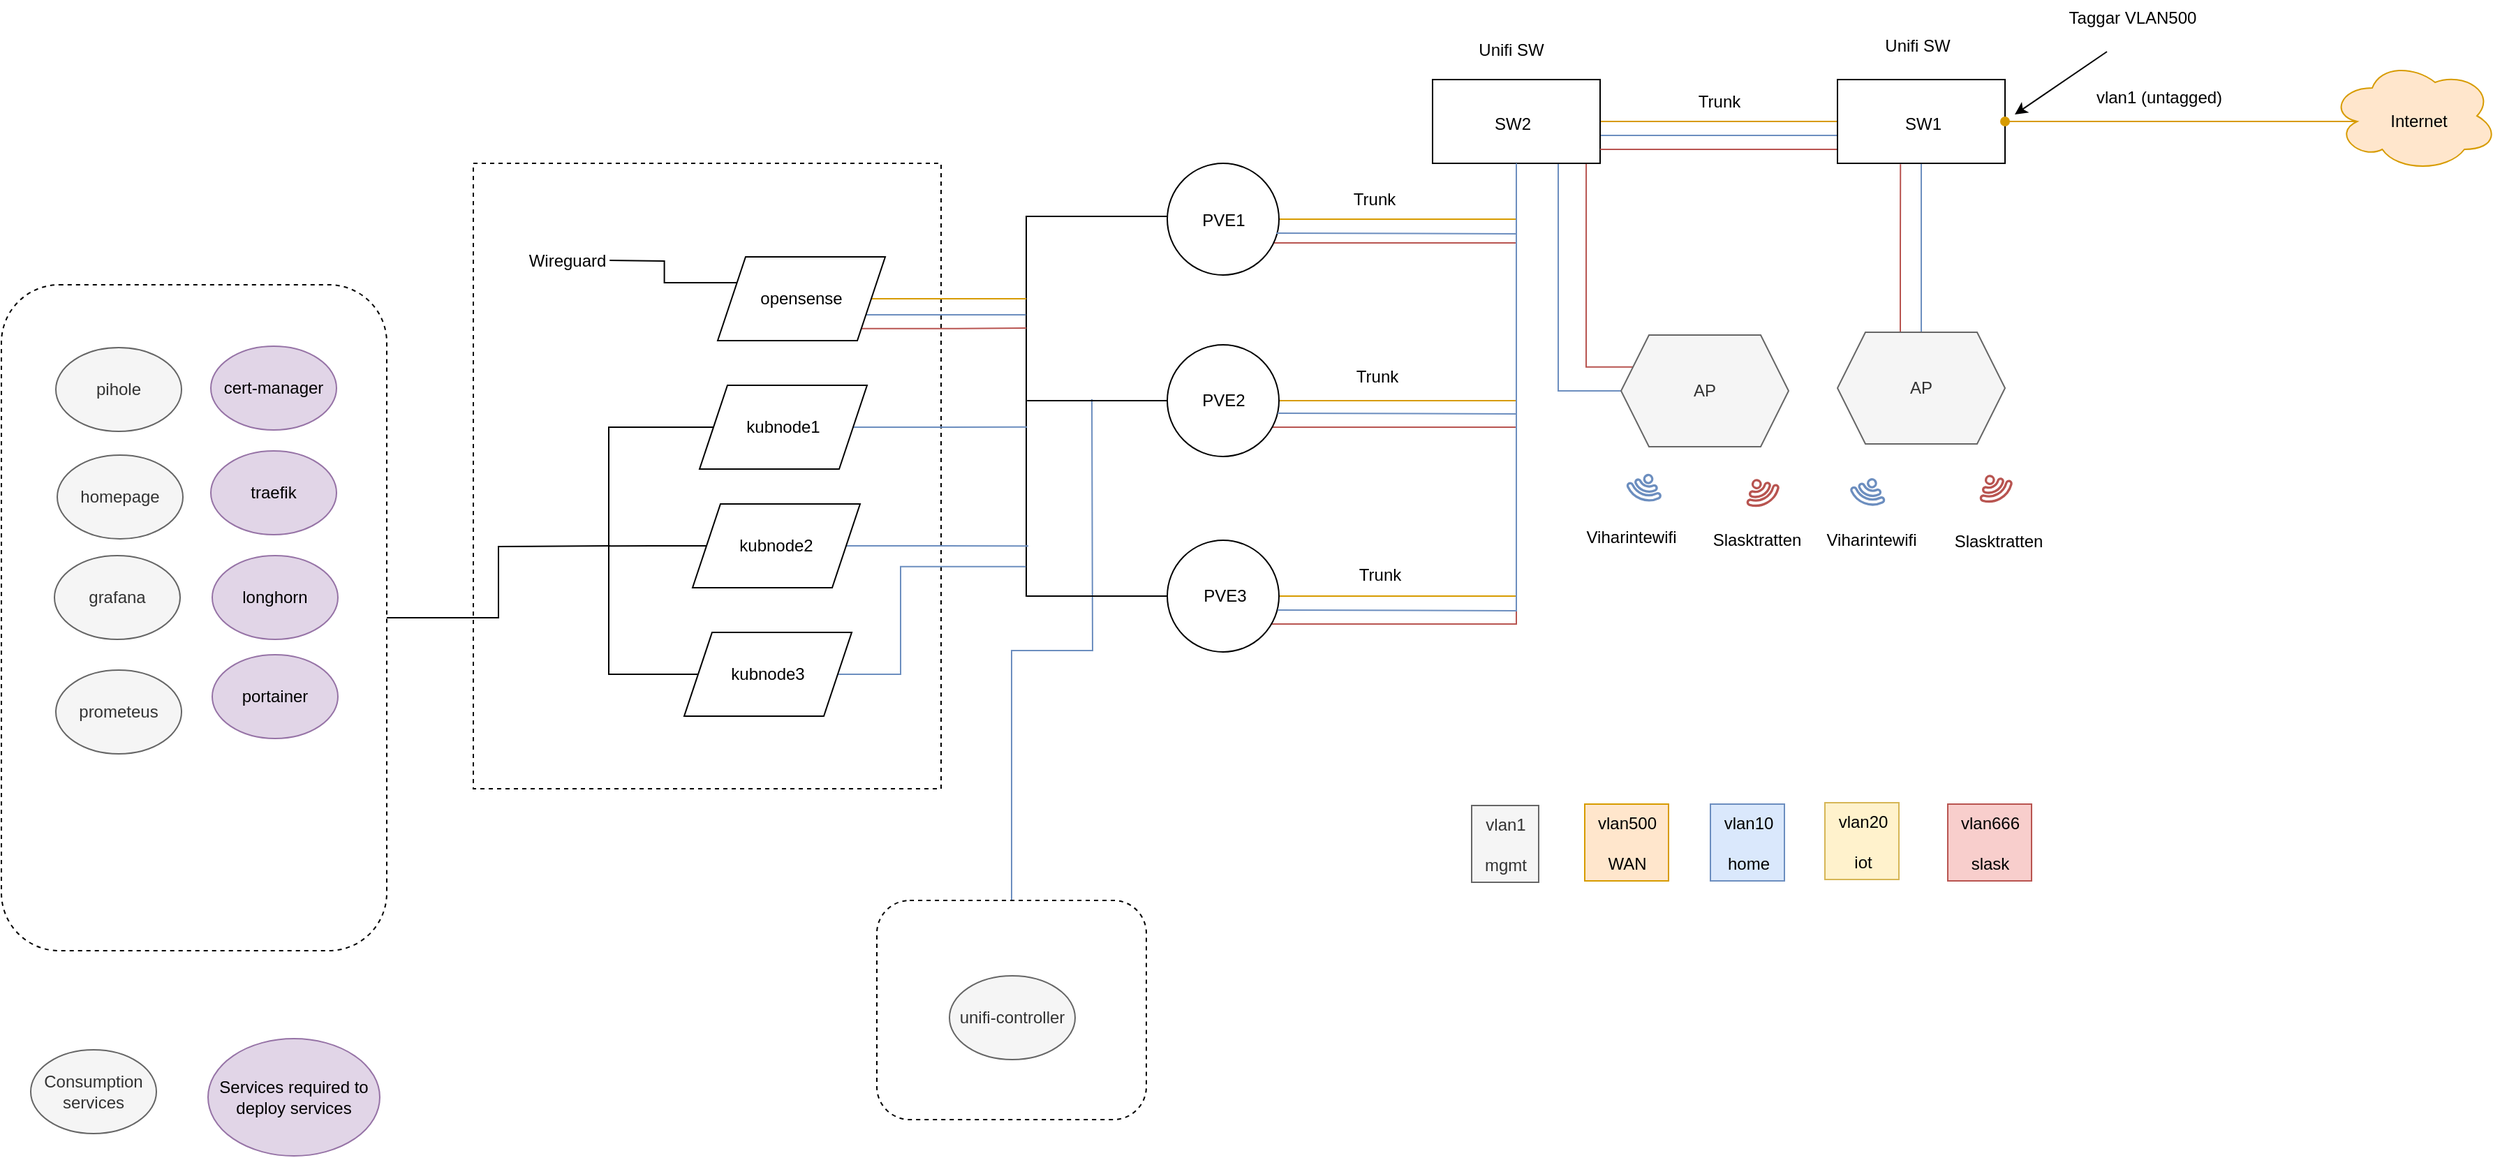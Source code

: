 <mxfile version="24.7.8">
  <diagram id="x6O3AokT4EDcTb56tEeI" name="Page-1">
    <mxGraphModel dx="2309" dy="435" grid="0" gridSize="10" guides="0" tooltips="1" connect="1" arrows="1" fold="1" page="0" pageScale="1" pageWidth="827" pageHeight="1169" math="0" shadow="0">
      <root>
        <mxCell id="0" />
        <mxCell id="1" parent="0" />
        <mxCell id="yugFv65nqSuuSkLfDMar-3" style="edgeStyle=orthogonalEdgeStyle;rounded=0;orthogonalLoop=1;jettySize=auto;html=1;exitX=0.5;exitY=0;exitDx=0;exitDy=0;endArrow=none;endFill=0;fillColor=#dae8fc;strokeColor=#6c8ebf;" edge="1" parent="1" source="yugFv65nqSuuSkLfDMar-1">
          <mxGeometry relative="1" as="geometry">
            <mxPoint x="66" y="689" as="targetPoint" />
          </mxGeometry>
        </mxCell>
        <mxCell id="yugFv65nqSuuSkLfDMar-1" value="" style="rounded=1;whiteSpace=wrap;html=1;dashed=1;" vertex="1" parent="1">
          <mxGeometry x="-88" y="1048" width="193" height="157" as="geometry" />
        </mxCell>
        <mxCell id="J8GvN4WLB7wnmwzJE3VT-10" value="" style="rounded=0;whiteSpace=wrap;html=1;dashed=1;" parent="1" vertex="1">
          <mxGeometry x="-377" y="520" width="335" height="448" as="geometry" />
        </mxCell>
        <mxCell id="J8GvN4WLB7wnmwzJE3VT-6" style="edgeStyle=orthogonalEdgeStyle;rounded=0;orthogonalLoop=1;jettySize=auto;html=1;exitX=1;exitY=0.5;exitDx=0;exitDy=0;endArrow=none;endFill=0;" parent="1" source="J8GvN4WLB7wnmwzJE3VT-5" edge="1">
          <mxGeometry relative="1" as="geometry">
            <mxPoint x="-279" y="794" as="targetPoint" />
          </mxGeometry>
        </mxCell>
        <mxCell id="J8GvN4WLB7wnmwzJE3VT-5" value="" style="rounded=1;whiteSpace=wrap;html=1;dashed=1;" parent="1" vertex="1">
          <mxGeometry x="-715" y="607" width="276" height="477" as="geometry" />
        </mxCell>
        <mxCell id="to4WH25DebscVMDnezmt-16" style="edgeStyle=orthogonalEdgeStyle;rounded=0;orthogonalLoop=1;jettySize=auto;html=1;exitX=1;exitY=0.5;exitDx=0;exitDy=0;entryX=0;entryY=0.5;entryDx=0;entryDy=0;endArrow=none;endFill=0;fillColor=#ffe6cc;strokeColor=#d79b00;" parent="1" source="to4WH25DebscVMDnezmt-1" target="to4WH25DebscVMDnezmt-2" edge="1">
          <mxGeometry relative="1" as="geometry" />
        </mxCell>
        <mxCell id="nkoF0gKZ_mzHwWX8vS67-3" style="edgeStyle=orthogonalEdgeStyle;rounded=0;orthogonalLoop=1;jettySize=auto;html=1;exitX=0.75;exitY=1;exitDx=0;exitDy=0;endArrow=none;endFill=0;entryX=0;entryY=0.5;entryDx=0;entryDy=0;fillColor=#dae8fc;strokeColor=#6c8ebf;" parent="1" source="to4WH25DebscVMDnezmt-1" target="nkoF0gKZ_mzHwWX8vS67-4" edge="1">
          <mxGeometry relative="1" as="geometry">
            <mxPoint x="448" y="678" as="targetPoint" />
          </mxGeometry>
        </mxCell>
        <mxCell id="nkoF0gKZ_mzHwWX8vS67-24" style="edgeStyle=orthogonalEdgeStyle;rounded=0;orthogonalLoop=1;jettySize=auto;html=1;exitX=1;exitY=0.75;exitDx=0;exitDy=0;entryX=0;entryY=0.75;entryDx=0;entryDy=0;strokeColor=#6c8ebf;endArrow=none;endFill=0;fillColor=#dae8fc;" parent="1" source="to4WH25DebscVMDnezmt-1" target="to4WH25DebscVMDnezmt-2" edge="1">
          <mxGeometry relative="1" as="geometry">
            <Array as="points">
              <mxPoint x="430" y="500" />
              <mxPoint x="600" y="500" />
            </Array>
          </mxGeometry>
        </mxCell>
        <mxCell id="nkoF0gKZ_mzHwWX8vS67-25" style="edgeStyle=orthogonalEdgeStyle;rounded=0;orthogonalLoop=1;jettySize=auto;html=1;entryX=0;entryY=0.25;entryDx=0;entryDy=0;strokeColor=#b85450;endArrow=none;endFill=0;fillColor=#f8cecc;exitX=0.917;exitY=1.006;exitDx=0;exitDy=0;exitPerimeter=0;" parent="1" source="to4WH25DebscVMDnezmt-1" target="nkoF0gKZ_mzHwWX8vS67-4" edge="1">
          <mxGeometry relative="1" as="geometry">
            <mxPoint x="420" y="521" as="sourcePoint" />
            <Array as="points">
              <mxPoint x="420" y="666" />
            </Array>
          </mxGeometry>
        </mxCell>
        <mxCell id="to4WH25DebscVMDnezmt-1" value="" style="rounded=0;whiteSpace=wrap;html=1;" parent="1" vertex="1">
          <mxGeometry x="310" y="460" width="120" height="60" as="geometry" />
        </mxCell>
        <mxCell id="to4WH25DebscVMDnezmt-24" style="edgeStyle=orthogonalEdgeStyle;rounded=0;orthogonalLoop=1;jettySize=auto;html=1;exitX=0.5;exitY=1;exitDx=0;exitDy=0;entryX=0.5;entryY=0;entryDx=0;entryDy=0;endArrow=none;endFill=0;fillColor=#dae8fc;strokeColor=#6c8ebf;" parent="1" source="to4WH25DebscVMDnezmt-2" target="to4WH25DebscVMDnezmt-23" edge="1">
          <mxGeometry relative="1" as="geometry" />
        </mxCell>
        <mxCell id="nkoF0gKZ_mzHwWX8vS67-1" style="edgeStyle=orthogonalEdgeStyle;rounded=0;orthogonalLoop=1;jettySize=auto;html=1;exitX=0;exitY=0.75;exitDx=0;exitDy=0;endArrow=none;endFill=0;fillColor=#f8cecc;strokeColor=#b85450;" parent="1" source="to4WH25DebscVMDnezmt-2" edge="1">
          <mxGeometry relative="1" as="geometry">
            <Array as="points">
              <mxPoint x="600" y="510" />
              <mxPoint x="430" y="510" />
            </Array>
            <mxPoint x="431" y="510" as="targetPoint" />
          </mxGeometry>
        </mxCell>
        <mxCell id="to4WH25DebscVMDnezmt-2" value="" style="rounded=0;whiteSpace=wrap;html=1;" parent="1" vertex="1">
          <mxGeometry x="600" y="460" width="120" height="60" as="geometry" />
        </mxCell>
        <mxCell id="to4WH25DebscVMDnezmt-13" style="edgeStyle=orthogonalEdgeStyle;rounded=0;orthogonalLoop=1;jettySize=auto;html=1;exitX=1;exitY=0.5;exitDx=0;exitDy=0;entryX=0.5;entryY=1;entryDx=0;entryDy=0;endArrow=none;endFill=0;fillColor=#ffe6cc;strokeColor=#d79b00;" parent="1" source="to4WH25DebscVMDnezmt-3" target="to4WH25DebscVMDnezmt-1" edge="1">
          <mxGeometry relative="1" as="geometry" />
        </mxCell>
        <mxCell id="nkoF0gKZ_mzHwWX8vS67-23" style="edgeStyle=orthogonalEdgeStyle;rounded=0;orthogonalLoop=1;jettySize=auto;html=1;exitX=1;exitY=1;exitDx=0;exitDy=0;strokeColor=#b85450;endArrow=none;endFill=0;fillColor=#f8cecc;" parent="1" source="to4WH25DebscVMDnezmt-3" edge="1">
          <mxGeometry relative="1" as="geometry">
            <mxPoint x="370" y="839" as="targetPoint" />
            <Array as="points">
              <mxPoint x="188" y="850" />
              <mxPoint x="370" y="850" />
            </Array>
          </mxGeometry>
        </mxCell>
        <mxCell id="to4WH25DebscVMDnezmt-3" value="" style="ellipse;whiteSpace=wrap;html=1;aspect=fixed;" parent="1" vertex="1">
          <mxGeometry x="120" y="790" width="80" height="80" as="geometry" />
        </mxCell>
        <mxCell id="to4WH25DebscVMDnezmt-14" style="edgeStyle=orthogonalEdgeStyle;rounded=0;orthogonalLoop=1;jettySize=auto;html=1;exitX=1;exitY=0.5;exitDx=0;exitDy=0;entryX=0.5;entryY=1;entryDx=0;entryDy=0;endArrow=none;endFill=0;fillColor=#ffe6cc;strokeColor=#d79b00;" parent="1" source="to4WH25DebscVMDnezmt-4" target="to4WH25DebscVMDnezmt-1" edge="1">
          <mxGeometry relative="1" as="geometry" />
        </mxCell>
        <mxCell id="nkoF0gKZ_mzHwWX8vS67-17" style="edgeStyle=orthogonalEdgeStyle;rounded=0;orthogonalLoop=1;jettySize=auto;html=1;exitX=0;exitY=0.5;exitDx=0;exitDy=0;strokeColor=#000000;endArrow=none;endFill=0;" parent="1" source="to4WH25DebscVMDnezmt-4" edge="1">
          <mxGeometry relative="1" as="geometry">
            <mxPoint x="19.585" y="690" as="targetPoint" />
          </mxGeometry>
        </mxCell>
        <mxCell id="nkoF0gKZ_mzHwWX8vS67-22" style="edgeStyle=orthogonalEdgeStyle;rounded=0;orthogonalLoop=1;jettySize=auto;html=1;exitX=1;exitY=1;exitDx=0;exitDy=0;strokeColor=#b85450;endArrow=none;endFill=0;fillColor=#f8cecc;" parent="1" source="to4WH25DebscVMDnezmt-4" edge="1">
          <mxGeometry relative="1" as="geometry">
            <mxPoint x="370" y="709" as="targetPoint" />
            <Array as="points">
              <mxPoint x="188" y="709" />
              <mxPoint x="369" y="709" />
            </Array>
          </mxGeometry>
        </mxCell>
        <mxCell id="to4WH25DebscVMDnezmt-4" value="" style="ellipse;whiteSpace=wrap;html=1;aspect=fixed;" parent="1" vertex="1">
          <mxGeometry x="120" y="650" width="80" height="80" as="geometry" />
        </mxCell>
        <mxCell id="to4WH25DebscVMDnezmt-15" style="edgeStyle=orthogonalEdgeStyle;rounded=0;orthogonalLoop=1;jettySize=auto;html=1;exitX=1;exitY=0.5;exitDx=0;exitDy=0;entryX=0.5;entryY=1;entryDx=0;entryDy=0;endArrow=none;endFill=0;fillColor=#ffe6cc;strokeColor=#d79b00;" parent="1" source="to4WH25DebscVMDnezmt-5" target="to4WH25DebscVMDnezmt-1" edge="1">
          <mxGeometry relative="1" as="geometry" />
        </mxCell>
        <mxCell id="nkoF0gKZ_mzHwWX8vS67-21" style="edgeStyle=orthogonalEdgeStyle;rounded=0;orthogonalLoop=1;jettySize=auto;html=1;exitX=1;exitY=1;exitDx=0;exitDy=0;strokeColor=#b85450;endArrow=none;endFill=0;fillColor=#f8cecc;" parent="1" source="to4WH25DebscVMDnezmt-5" edge="1">
          <mxGeometry relative="1" as="geometry">
            <mxPoint x="370" y="576" as="targetPoint" />
            <Array as="points">
              <mxPoint x="188" y="577" />
              <mxPoint x="370" y="577" />
            </Array>
          </mxGeometry>
        </mxCell>
        <mxCell id="to4WH25DebscVMDnezmt-5" value="" style="ellipse;whiteSpace=wrap;html=1;aspect=fixed;" parent="1" vertex="1">
          <mxGeometry x="120" y="520" width="80" height="80" as="geometry" />
        </mxCell>
        <mxCell id="to4WH25DebscVMDnezmt-18" style="edgeStyle=orthogonalEdgeStyle;rounded=0;orthogonalLoop=1;jettySize=auto;html=1;exitX=0.16;exitY=0.55;exitDx=0;exitDy=0;entryX=1;entryY=0.5;entryDx=0;entryDy=0;endArrow=oval;endFill=1;fillColor=#ffe6cc;strokeColor=#d79b00;exitPerimeter=0;startArrow=none;startFill=0;" parent="1" source="nkoF0gKZ_mzHwWX8vS67-63" target="to4WH25DebscVMDnezmt-2" edge="1">
          <mxGeometry relative="1" as="geometry">
            <mxPoint x="940" y="490" as="sourcePoint" />
          </mxGeometry>
        </mxCell>
        <mxCell id="to4WH25DebscVMDnezmt-8" value="SW1" style="text;html=1;align=center;verticalAlign=middle;resizable=0;points=[];autosize=1;strokeColor=none;fillColor=none;" parent="1" vertex="1">
          <mxGeometry x="639" y="479" width="44" height="26" as="geometry" />
        </mxCell>
        <mxCell id="to4WH25DebscVMDnezmt-9" value="SW2" style="text;html=1;align=center;verticalAlign=middle;resizable=0;points=[];autosize=1;strokeColor=none;fillColor=none;" parent="1" vertex="1">
          <mxGeometry x="345" y="479" width="44" height="26" as="geometry" />
        </mxCell>
        <mxCell id="to4WH25DebscVMDnezmt-10" value="PVE1" style="text;html=1;align=center;verticalAlign=middle;resizable=0;points=[];autosize=1;strokeColor=none;fillColor=none;" parent="1" vertex="1">
          <mxGeometry x="135" y="548" width="49" height="26" as="geometry" />
        </mxCell>
        <mxCell id="to4WH25DebscVMDnezmt-11" value="PVE2" style="text;html=1;align=center;verticalAlign=middle;resizable=0;points=[];autosize=1;strokeColor=none;fillColor=none;" parent="1" vertex="1">
          <mxGeometry x="135" y="677" width="49" height="26" as="geometry" />
        </mxCell>
        <mxCell id="to4WH25DebscVMDnezmt-12" value="PVE3" style="text;html=1;align=center;verticalAlign=middle;resizable=0;points=[];autosize=1;strokeColor=none;fillColor=none;" parent="1" vertex="1">
          <mxGeometry x="136" y="817" width="49" height="26" as="geometry" />
        </mxCell>
        <mxCell id="to4WH25DebscVMDnezmt-17" value="Trunk" style="text;html=1;align=center;verticalAlign=middle;resizable=0;points=[];autosize=1;strokeColor=none;fillColor=none;" parent="1" vertex="1">
          <mxGeometry x="491" y="463" width="48" height="26" as="geometry" />
        </mxCell>
        <mxCell id="to4WH25DebscVMDnezmt-19" value="vlan1 (untagged)" style="text;html=1;align=center;verticalAlign=middle;resizable=0;points=[];autosize=1;strokeColor=none;fillColor=none;" parent="1" vertex="1">
          <mxGeometry x="776" y="460" width="108" height="26" as="geometry" />
        </mxCell>
        <mxCell id="to4WH25DebscVMDnezmt-32" style="edgeStyle=orthogonalEdgeStyle;rounded=0;orthogonalLoop=1;jettySize=auto;html=1;endArrow=none;endFill=0;entryX=-0.003;entryY=0.47;entryDx=0;entryDy=0;entryPerimeter=0;" parent="1" target="to4WH25DebscVMDnezmt-5" edge="1">
          <mxGeometry relative="1" as="geometry">
            <mxPoint x="19" y="617" as="sourcePoint" />
            <mxPoint x="119" y="556" as="targetPoint" />
            <Array as="points">
              <mxPoint x="19" y="558" />
              <mxPoint x="120" y="558" />
            </Array>
          </mxGeometry>
        </mxCell>
        <mxCell id="to4WH25DebscVMDnezmt-34" style="edgeStyle=orthogonalEdgeStyle;rounded=0;orthogonalLoop=1;jettySize=auto;html=1;entryX=0;entryY=0.5;entryDx=0;entryDy=0;endArrow=none;endFill=0;fillColor=#ffe6cc;strokeColor=#000000;" parent="1" target="to4WH25DebscVMDnezmt-3" edge="1">
          <mxGeometry relative="1" as="geometry">
            <Array as="points">
              <mxPoint x="19" y="830" />
            </Array>
            <mxPoint x="19" y="616" as="sourcePoint" />
          </mxGeometry>
        </mxCell>
        <mxCell id="nkoF0gKZ_mzHwWX8vS67-11" style="edgeStyle=orthogonalEdgeStyle;rounded=0;orthogonalLoop=1;jettySize=auto;html=1;exitX=1;exitY=0.75;exitDx=0;exitDy=0;endArrow=none;endFill=0;fillColor=#dae8fc;strokeColor=#6c8ebf;" parent="1" source="to4WH25DebscVMDnezmt-21" edge="1">
          <mxGeometry relative="1" as="geometry">
            <mxPoint x="18.75" y="628.5" as="targetPoint" />
          </mxGeometry>
        </mxCell>
        <mxCell id="nkoF0gKZ_mzHwWX8vS67-13" style="edgeStyle=orthogonalEdgeStyle;rounded=0;orthogonalLoop=1;jettySize=auto;html=1;exitX=1;exitY=0.5;exitDx=0;exitDy=0;strokeColor=#d79b00;endArrow=none;endFill=0;fillColor=#ffe6cc;" parent="1" source="to4WH25DebscVMDnezmt-21" edge="1">
          <mxGeometry relative="1" as="geometry">
            <mxPoint x="19" y="617" as="targetPoint" />
          </mxGeometry>
        </mxCell>
        <mxCell id="nkoF0gKZ_mzHwWX8vS67-20" style="edgeStyle=orthogonalEdgeStyle;rounded=0;orthogonalLoop=1;jettySize=auto;html=1;exitX=1;exitY=1;exitDx=0;exitDy=0;strokeColor=#b85450;endArrow=none;endFill=0;fillColor=#f8cecc;" parent="1" source="to4WH25DebscVMDnezmt-21" edge="1">
          <mxGeometry relative="1" as="geometry">
            <mxPoint x="19" y="638" as="targetPoint" />
            <Array as="points">
              <mxPoint x="-31" y="638" />
              <mxPoint x="19" y="638" />
            </Array>
          </mxGeometry>
        </mxCell>
        <mxCell id="nkoF0gKZ_mzHwWX8vS67-62" style="edgeStyle=orthogonalEdgeStyle;rounded=0;orthogonalLoop=1;jettySize=auto;html=1;exitX=0;exitY=0.25;exitDx=0;exitDy=0;strokeColor=#000000;endArrow=none;endFill=0;" parent="1" source="to4WH25DebscVMDnezmt-21" edge="1">
          <mxGeometry relative="1" as="geometry">
            <mxPoint x="-279.391" y="589.478" as="targetPoint" />
          </mxGeometry>
        </mxCell>
        <mxCell id="to4WH25DebscVMDnezmt-21" value="opensense" style="shape=parallelogram;perimeter=parallelogramPerimeter;whiteSpace=wrap;html=1;fixedSize=1;" parent="1" vertex="1">
          <mxGeometry x="-202" y="587" width="120" height="60" as="geometry" />
        </mxCell>
        <mxCell id="nkoF0gKZ_mzHwWX8vS67-26" style="edgeStyle=orthogonalEdgeStyle;rounded=0;orthogonalLoop=1;jettySize=auto;html=1;exitX=0.375;exitY=0;exitDx=0;exitDy=0;entryX=0.376;entryY=1.01;entryDx=0;entryDy=0;entryPerimeter=0;strokeColor=#b85450;endArrow=none;endFill=0;fillColor=#f8cecc;" parent="1" source="to4WH25DebscVMDnezmt-23" target="to4WH25DebscVMDnezmt-2" edge="1">
          <mxGeometry relative="1" as="geometry" />
        </mxCell>
        <mxCell id="to4WH25DebscVMDnezmt-23" value="AP" style="shape=hexagon;perimeter=hexagonPerimeter2;whiteSpace=wrap;html=1;fixedSize=1;fillColor=#f5f5f5;strokeColor=#666666;fontColor=#333333;" parent="1" vertex="1">
          <mxGeometry x="600" y="641" width="120" height="80" as="geometry" />
        </mxCell>
        <mxCell id="to4WH25DebscVMDnezmt-31" value="vlan666&lt;br&gt;&lt;br&gt;slask" style="text;html=1;align=center;verticalAlign=middle;resizable=0;points=[];autosize=1;strokeColor=#b85450;fillColor=#f8cecc;" parent="1" vertex="1">
          <mxGeometry x="679" y="979" width="60" height="55" as="geometry" />
        </mxCell>
        <mxCell id="nkoF0gKZ_mzHwWX8vS67-4" value="AP" style="shape=hexagon;perimeter=hexagonPerimeter2;whiteSpace=wrap;html=1;fixedSize=1;fillColor=#f5f5f5;strokeColor=#666666;fontColor=#333333;" parent="1" vertex="1">
          <mxGeometry x="445" y="643" width="120" height="80" as="geometry" />
        </mxCell>
        <mxCell id="nkoF0gKZ_mzHwWX8vS67-5" value="Trunk" style="text;html=1;align=center;verticalAlign=middle;resizable=0;points=[];autosize=1;strokeColor=none;fillColor=none;" parent="1" vertex="1">
          <mxGeometry x="244" y="533" width="48" height="26" as="geometry" />
        </mxCell>
        <mxCell id="nkoF0gKZ_mzHwWX8vS67-6" value="Trunk" style="text;html=1;align=center;verticalAlign=middle;resizable=0;points=[];autosize=1;strokeColor=none;fillColor=none;" parent="1" vertex="1">
          <mxGeometry x="246" y="660" width="48" height="26" as="geometry" />
        </mxCell>
        <mxCell id="nkoF0gKZ_mzHwWX8vS67-7" value="Trunk" style="text;html=1;align=center;verticalAlign=middle;resizable=0;points=[];autosize=1;strokeColor=none;fillColor=none;" parent="1" vertex="1">
          <mxGeometry x="248" y="802" width="48" height="26" as="geometry" />
        </mxCell>
        <mxCell id="nkoF0gKZ_mzHwWX8vS67-8" style="edgeStyle=orthogonalEdgeStyle;rounded=0;orthogonalLoop=1;jettySize=auto;html=1;exitX=1;exitY=0.5;exitDx=0;exitDy=0;entryX=0.5;entryY=1;entryDx=0;entryDy=0;endArrow=none;endFill=0;fillColor=#dae8fc;strokeColor=#6c8ebf;" parent="1" target="to4WH25DebscVMDnezmt-1" edge="1">
          <mxGeometry relative="1" as="geometry">
            <mxPoint x="198" y="570" as="sourcePoint" />
            <mxPoint x="368" y="530" as="targetPoint" />
          </mxGeometry>
        </mxCell>
        <mxCell id="nkoF0gKZ_mzHwWX8vS67-9" style="edgeStyle=orthogonalEdgeStyle;rounded=0;orthogonalLoop=1;jettySize=auto;html=1;exitX=1;exitY=0.5;exitDx=0;exitDy=0;entryX=0.5;entryY=1;entryDx=0;entryDy=0;endArrow=none;endFill=0;fillColor=#dae8fc;strokeColor=#6c8ebf;" parent="1" target="to4WH25DebscVMDnezmt-1" edge="1">
          <mxGeometry relative="1" as="geometry">
            <mxPoint x="199" y="699" as="sourcePoint" />
            <mxPoint x="369" y="529" as="targetPoint" />
          </mxGeometry>
        </mxCell>
        <mxCell id="nkoF0gKZ_mzHwWX8vS67-10" style="edgeStyle=orthogonalEdgeStyle;rounded=0;orthogonalLoop=1;jettySize=auto;html=1;exitX=1;exitY=0.5;exitDx=0;exitDy=0;entryX=0.5;entryY=1;entryDx=0;entryDy=0;endArrow=none;endFill=0;fillColor=#dae8fc;strokeColor=#6c8ebf;" parent="1" target="to4WH25DebscVMDnezmt-1" edge="1">
          <mxGeometry relative="1" as="geometry">
            <mxPoint x="199" y="840" as="sourcePoint" />
            <mxPoint x="369" y="530" as="targetPoint" />
          </mxGeometry>
        </mxCell>
        <mxCell id="nkoF0gKZ_mzHwWX8vS67-19" value="vlan10&lt;br&gt;&lt;br&gt;home" style="text;html=1;align=center;verticalAlign=middle;resizable=0;points=[];autosize=1;strokeColor=#6c8ebf;fillColor=#dae8fc;" parent="1" vertex="1">
          <mxGeometry x="509" y="979" width="53" height="55" as="geometry" />
        </mxCell>
        <mxCell id="nkoF0gKZ_mzHwWX8vS67-27" value="" style="sketch=0;pointerEvents=1;shadow=0;dashed=0;html=1;strokeColor=#6c8ebf;fillColor=#dae8fc;aspect=fixed;labelPosition=center;verticalLabelPosition=bottom;verticalAlign=top;align=center;outlineConnect=0;shape=mxgraph.vvd.wi_fi;rotation=-205;" parent="1" vertex="1">
          <mxGeometry x="451.81" y="744.94" width="19.24" height="19.24" as="geometry" />
        </mxCell>
        <mxCell id="nkoF0gKZ_mzHwWX8vS67-28" value="" style="sketch=0;pointerEvents=1;shadow=0;dashed=0;html=1;strokeColor=#b85450;fillColor=#f8cecc;aspect=fixed;labelPosition=center;verticalLabelPosition=bottom;verticalAlign=top;align=center;outlineConnect=0;shape=mxgraph.vvd.wi_fi;rotation=105;" parent="1" vertex="1">
          <mxGeometry x="537" y="748" width="19.24" height="19.24" as="geometry" />
        </mxCell>
        <mxCell id="nkoF0gKZ_mzHwWX8vS67-29" value="" style="sketch=0;pointerEvents=1;shadow=0;dashed=0;html=1;strokeColor=#6c8ebf;fillColor=#dae8fc;aspect=fixed;labelPosition=center;verticalLabelPosition=bottom;verticalAlign=top;align=center;outlineConnect=0;shape=mxgraph.vvd.wi_fi;rotation=-205;" parent="1" vertex="1">
          <mxGeometry x="612" y="748" width="19.24" height="19.24" as="geometry" />
        </mxCell>
        <mxCell id="nkoF0gKZ_mzHwWX8vS67-30" value="" style="sketch=0;pointerEvents=1;shadow=0;dashed=0;html=1;strokeColor=#b85450;fillColor=#f8cecc;aspect=fixed;labelPosition=center;verticalLabelPosition=bottom;verticalAlign=top;align=center;outlineConnect=0;shape=mxgraph.vvd.wi_fi;rotation=105;" parent="1" vertex="1">
          <mxGeometry x="704" y="745" width="19.24" height="19.24" as="geometry" />
        </mxCell>
        <mxCell id="nkoF0gKZ_mzHwWX8vS67-31" value="Viharintewifi" style="text;html=1;align=center;verticalAlign=middle;resizable=0;points=[];autosize=1;strokeColor=none;fillColor=none;" parent="1" vertex="1">
          <mxGeometry x="411" y="775" width="82" height="26" as="geometry" />
        </mxCell>
        <mxCell id="nkoF0gKZ_mzHwWX8vS67-32" value="Slasktratten" style="text;html=1;align=center;verticalAlign=middle;resizable=0;points=[];autosize=1;strokeColor=none;fillColor=none;" parent="1" vertex="1">
          <mxGeometry x="501" y="777" width="81" height="26" as="geometry" />
        </mxCell>
        <mxCell id="nkoF0gKZ_mzHwWX8vS67-33" value="Viharintewifi" style="text;html=1;align=center;verticalAlign=middle;resizable=0;points=[];autosize=1;strokeColor=none;fillColor=none;" parent="1" vertex="1">
          <mxGeometry x="583" y="777" width="82" height="26" as="geometry" />
        </mxCell>
        <mxCell id="nkoF0gKZ_mzHwWX8vS67-34" value="Slasktratten" style="text;html=1;align=center;verticalAlign=middle;resizable=0;points=[];autosize=1;strokeColor=none;fillColor=none;" parent="1" vertex="1">
          <mxGeometry x="674" y="778" width="81" height="26" as="geometry" />
        </mxCell>
        <mxCell id="nkoF0gKZ_mzHwWX8vS67-35" value="vlan500&lt;br&gt;&lt;br&gt;WAN" style="text;html=1;align=center;verticalAlign=middle;resizable=0;points=[];autosize=1;strokeColor=#d79b00;fillColor=#ffe6cc;" parent="1" vertex="1">
          <mxGeometry x="419" y="979" width="60" height="55" as="geometry" />
        </mxCell>
        <mxCell id="nkoF0gKZ_mzHwWX8vS67-55" style="edgeStyle=orthogonalEdgeStyle;rounded=0;orthogonalLoop=1;jettySize=auto;html=1;exitX=1;exitY=0.5;exitDx=0;exitDy=0;strokeColor=#6c8ebf;endArrow=none;endFill=0;fillColor=#dae8fc;" parent="1" source="nkoF0gKZ_mzHwWX8vS67-43" edge="1">
          <mxGeometry relative="1" as="geometry">
            <mxPoint x="19.609" y="708.87" as="targetPoint" />
          </mxGeometry>
        </mxCell>
        <mxCell id="nkoF0gKZ_mzHwWX8vS67-59" style="edgeStyle=orthogonalEdgeStyle;rounded=0;orthogonalLoop=1;jettySize=auto;html=1;exitX=0;exitY=0.5;exitDx=0;exitDy=0;entryX=0;entryY=0.5;entryDx=0;entryDy=0;strokeColor=#000000;endArrow=none;endFill=0;" parent="1" source="nkoF0gKZ_mzHwWX8vS67-43" target="nkoF0gKZ_mzHwWX8vS67-45" edge="1">
          <mxGeometry relative="1" as="geometry">
            <Array as="points">
              <mxPoint x="-280" y="709" />
              <mxPoint x="-280" y="886" />
            </Array>
          </mxGeometry>
        </mxCell>
        <mxCell id="nkoF0gKZ_mzHwWX8vS67-43" value="kubnode1" style="shape=parallelogram;perimeter=parallelogramPerimeter;whiteSpace=wrap;html=1;fixedSize=1;" parent="1" vertex="1">
          <mxGeometry x="-215" y="679" width="120" height="60" as="geometry" />
        </mxCell>
        <mxCell id="nkoF0gKZ_mzHwWX8vS67-56" style="edgeStyle=orthogonalEdgeStyle;rounded=0;orthogonalLoop=1;jettySize=auto;html=1;exitX=1;exitY=0.5;exitDx=0;exitDy=0;strokeColor=#6c8ebf;endArrow=none;endFill=0;fillColor=#dae8fc;" parent="1" source="nkoF0gKZ_mzHwWX8vS67-44" edge="1">
          <mxGeometry relative="1" as="geometry">
            <mxPoint x="20.478" y="794.087" as="targetPoint" />
          </mxGeometry>
        </mxCell>
        <mxCell id="nkoF0gKZ_mzHwWX8vS67-60" style="edgeStyle=orthogonalEdgeStyle;rounded=0;orthogonalLoop=1;jettySize=auto;html=1;exitX=0;exitY=0.5;exitDx=0;exitDy=0;strokeColor=#000000;endArrow=none;endFill=0;" parent="1" source="nkoF0gKZ_mzHwWX8vS67-44" edge="1">
          <mxGeometry relative="1" as="geometry">
            <mxPoint x="-279.522" y="794.087" as="targetPoint" />
          </mxGeometry>
        </mxCell>
        <mxCell id="nkoF0gKZ_mzHwWX8vS67-44" value="kubnode2" style="shape=parallelogram;perimeter=parallelogramPerimeter;whiteSpace=wrap;html=1;fixedSize=1;" parent="1" vertex="1">
          <mxGeometry x="-220" y="764" width="120" height="60" as="geometry" />
        </mxCell>
        <mxCell id="nkoF0gKZ_mzHwWX8vS67-57" style="edgeStyle=orthogonalEdgeStyle;rounded=0;orthogonalLoop=1;jettySize=auto;html=1;exitX=1;exitY=0.5;exitDx=0;exitDy=0;strokeColor=#6c8ebf;endArrow=none;endFill=0;fillColor=#dae8fc;" parent="1" source="nkoF0gKZ_mzHwWX8vS67-45" edge="1">
          <mxGeometry relative="1" as="geometry">
            <mxPoint x="18.739" y="808.87" as="targetPoint" />
            <Array as="points">
              <mxPoint x="-71" y="886" />
              <mxPoint x="-71" y="809" />
            </Array>
          </mxGeometry>
        </mxCell>
        <mxCell id="nkoF0gKZ_mzHwWX8vS67-45" value="kubnode3" style="shape=parallelogram;perimeter=parallelogramPerimeter;whiteSpace=wrap;html=1;fixedSize=1;" parent="1" vertex="1">
          <mxGeometry x="-226" y="856" width="120" height="60" as="geometry" />
        </mxCell>
        <mxCell id="nkoF0gKZ_mzHwWX8vS67-50" value="Unifi SW" style="text;html=1;align=center;verticalAlign=middle;resizable=0;points=[];autosize=1;strokeColor=none;fillColor=none;" parent="1" vertex="1">
          <mxGeometry x="333" y="426" width="65" height="26" as="geometry" />
        </mxCell>
        <mxCell id="nkoF0gKZ_mzHwWX8vS67-51" value="Unifi SW" style="text;html=1;align=center;verticalAlign=middle;resizable=0;points=[];autosize=1;strokeColor=none;fillColor=none;" parent="1" vertex="1">
          <mxGeometry x="624" y="423" width="65" height="26" as="geometry" />
        </mxCell>
        <mxCell id="nkoF0gKZ_mzHwWX8vS67-53" value="pihole" style="ellipse;whiteSpace=wrap;html=1;fillColor=#f5f5f5;fontColor=#333333;strokeColor=#666666;" parent="1" vertex="1">
          <mxGeometry x="-676" y="652" width="90" height="60" as="geometry" />
        </mxCell>
        <mxCell id="nkoF0gKZ_mzHwWX8vS67-54" value="unifi-controller" style="ellipse;whiteSpace=wrap;html=1;fillColor=#f5f5f5;fontColor=#333333;strokeColor=#666666;" parent="1" vertex="1">
          <mxGeometry x="-36" y="1102" width="90" height="60" as="geometry" />
        </mxCell>
        <mxCell id="nkoF0gKZ_mzHwWX8vS67-61" value="homepage" style="ellipse;whiteSpace=wrap;html=1;fillColor=#f5f5f5;fontColor=#333333;strokeColor=#666666;" parent="1" vertex="1">
          <mxGeometry x="-675" y="729" width="90" height="60" as="geometry" />
        </mxCell>
        <mxCell id="nkoF0gKZ_mzHwWX8vS67-63" value="" style="ellipse;shape=cloud;whiteSpace=wrap;html=1;fillColor=#ffe6cc;strokeColor=#d79b00;" parent="1" vertex="1">
          <mxGeometry x="953" y="446" width="120" height="80" as="geometry" />
        </mxCell>
        <mxCell id="to4WH25DebscVMDnezmt-7" value="Internet" style="text;html=1;align=center;verticalAlign=middle;resizable=0;points=[];autosize=1;strokeColor=none;fillColor=none;" parent="1" vertex="1">
          <mxGeometry x="986" y="477" width="59" height="26" as="geometry" />
        </mxCell>
        <mxCell id="nkoF0gKZ_mzHwWX8vS67-64" value="Wireguard" style="text;html=1;align=center;verticalAlign=middle;resizable=0;points=[];autosize=1;strokeColor=none;fillColor=none;" parent="1" vertex="1">
          <mxGeometry x="-347" y="577" width="73" height="26" as="geometry" />
        </mxCell>
        <mxCell id="nkoF0gKZ_mzHwWX8vS67-65" value="portainer" style="ellipse;whiteSpace=wrap;html=1;fillColor=#e1d5e7;strokeColor=#9673a6;" parent="1" vertex="1">
          <mxGeometry x="-564" y="872" width="90" height="60" as="geometry" />
        </mxCell>
        <mxCell id="qlkS4bYWvHbfDR0AQTyO-2" value="" style="endArrow=classic;html=1;rounded=0;" parent="1" edge="1">
          <mxGeometry width="50" height="50" relative="1" as="geometry">
            <mxPoint x="793" y="440" as="sourcePoint" />
            <mxPoint x="727" y="485" as="targetPoint" />
          </mxGeometry>
        </mxCell>
        <mxCell id="qlkS4bYWvHbfDR0AQTyO-3" value="Taggar VLAN500" style="text;html=1;align=center;verticalAlign=middle;resizable=0;points=[];autosize=1;strokeColor=none;fillColor=none;" parent="1" vertex="1">
          <mxGeometry x="756" y="403" width="109" height="26" as="geometry" />
        </mxCell>
        <mxCell id="qlkS4bYWvHbfDR0AQTyO-4" value="vlan1&lt;br&gt;&lt;br&gt;mgmt" style="text;html=1;align=center;verticalAlign=middle;resizable=0;points=[];autosize=1;strokeColor=#666666;fillColor=#f5f5f5;fontColor=#333333;" parent="1" vertex="1">
          <mxGeometry x="338" y="980" width="48" height="55" as="geometry" />
        </mxCell>
        <mxCell id="qlkS4bYWvHbfDR0AQTyO-5" value="vlan20&lt;br&gt;&lt;br&gt;iot" style="text;html=1;align=center;verticalAlign=middle;resizable=0;points=[];autosize=1;strokeColor=#d6b656;fillColor=#fff2cc;" parent="1" vertex="1">
          <mxGeometry x="591" y="978" width="53" height="55" as="geometry" />
        </mxCell>
        <mxCell id="J8GvN4WLB7wnmwzJE3VT-1" value="grafana" style="ellipse;whiteSpace=wrap;html=1;fillColor=#f5f5f5;fontColor=#333333;strokeColor=#666666;" parent="1" vertex="1">
          <mxGeometry x="-677" y="801" width="90" height="60" as="geometry" />
        </mxCell>
        <mxCell id="J8GvN4WLB7wnmwzJE3VT-2" value="longhorn" style="ellipse;whiteSpace=wrap;html=1;fillColor=#e1d5e7;strokeColor=#9673a6;" parent="1" vertex="1">
          <mxGeometry x="-564" y="801" width="90" height="60" as="geometry" />
        </mxCell>
        <mxCell id="J8GvN4WLB7wnmwzJE3VT-3" value="traefik" style="ellipse;whiteSpace=wrap;html=1;fillColor=#e1d5e7;strokeColor=#9673a6;" parent="1" vertex="1">
          <mxGeometry x="-565" y="726" width="90" height="60" as="geometry" />
        </mxCell>
        <mxCell id="J8GvN4WLB7wnmwzJE3VT-4" value="cert-manager" style="ellipse;whiteSpace=wrap;html=1;fillColor=#e1d5e7;strokeColor=#9673a6;" parent="1" vertex="1">
          <mxGeometry x="-565" y="651" width="90" height="60" as="geometry" />
        </mxCell>
        <mxCell id="J8GvN4WLB7wnmwzJE3VT-7" value="Services required to deploy services" style="ellipse;whiteSpace=wrap;html=1;fillColor=#e1d5e7;strokeColor=#9673a6;" parent="1" vertex="1">
          <mxGeometry x="-567" y="1147" width="123" height="84" as="geometry" />
        </mxCell>
        <mxCell id="J8GvN4WLB7wnmwzJE3VT-8" value="Consumption services" style="ellipse;whiteSpace=wrap;html=1;fillColor=#f5f5f5;fontColor=#333333;strokeColor=#666666;" parent="1" vertex="1">
          <mxGeometry x="-694" y="1155" width="90" height="60" as="geometry" />
        </mxCell>
        <mxCell id="H6KydcSkMxCN03mZtSMP-2" value="prometeus" style="ellipse;whiteSpace=wrap;html=1;fillColor=#f5f5f5;fontColor=#333333;strokeColor=#666666;" parent="1" vertex="1">
          <mxGeometry x="-676" y="883" width="90" height="60" as="geometry" />
        </mxCell>
      </root>
    </mxGraphModel>
  </diagram>
</mxfile>

